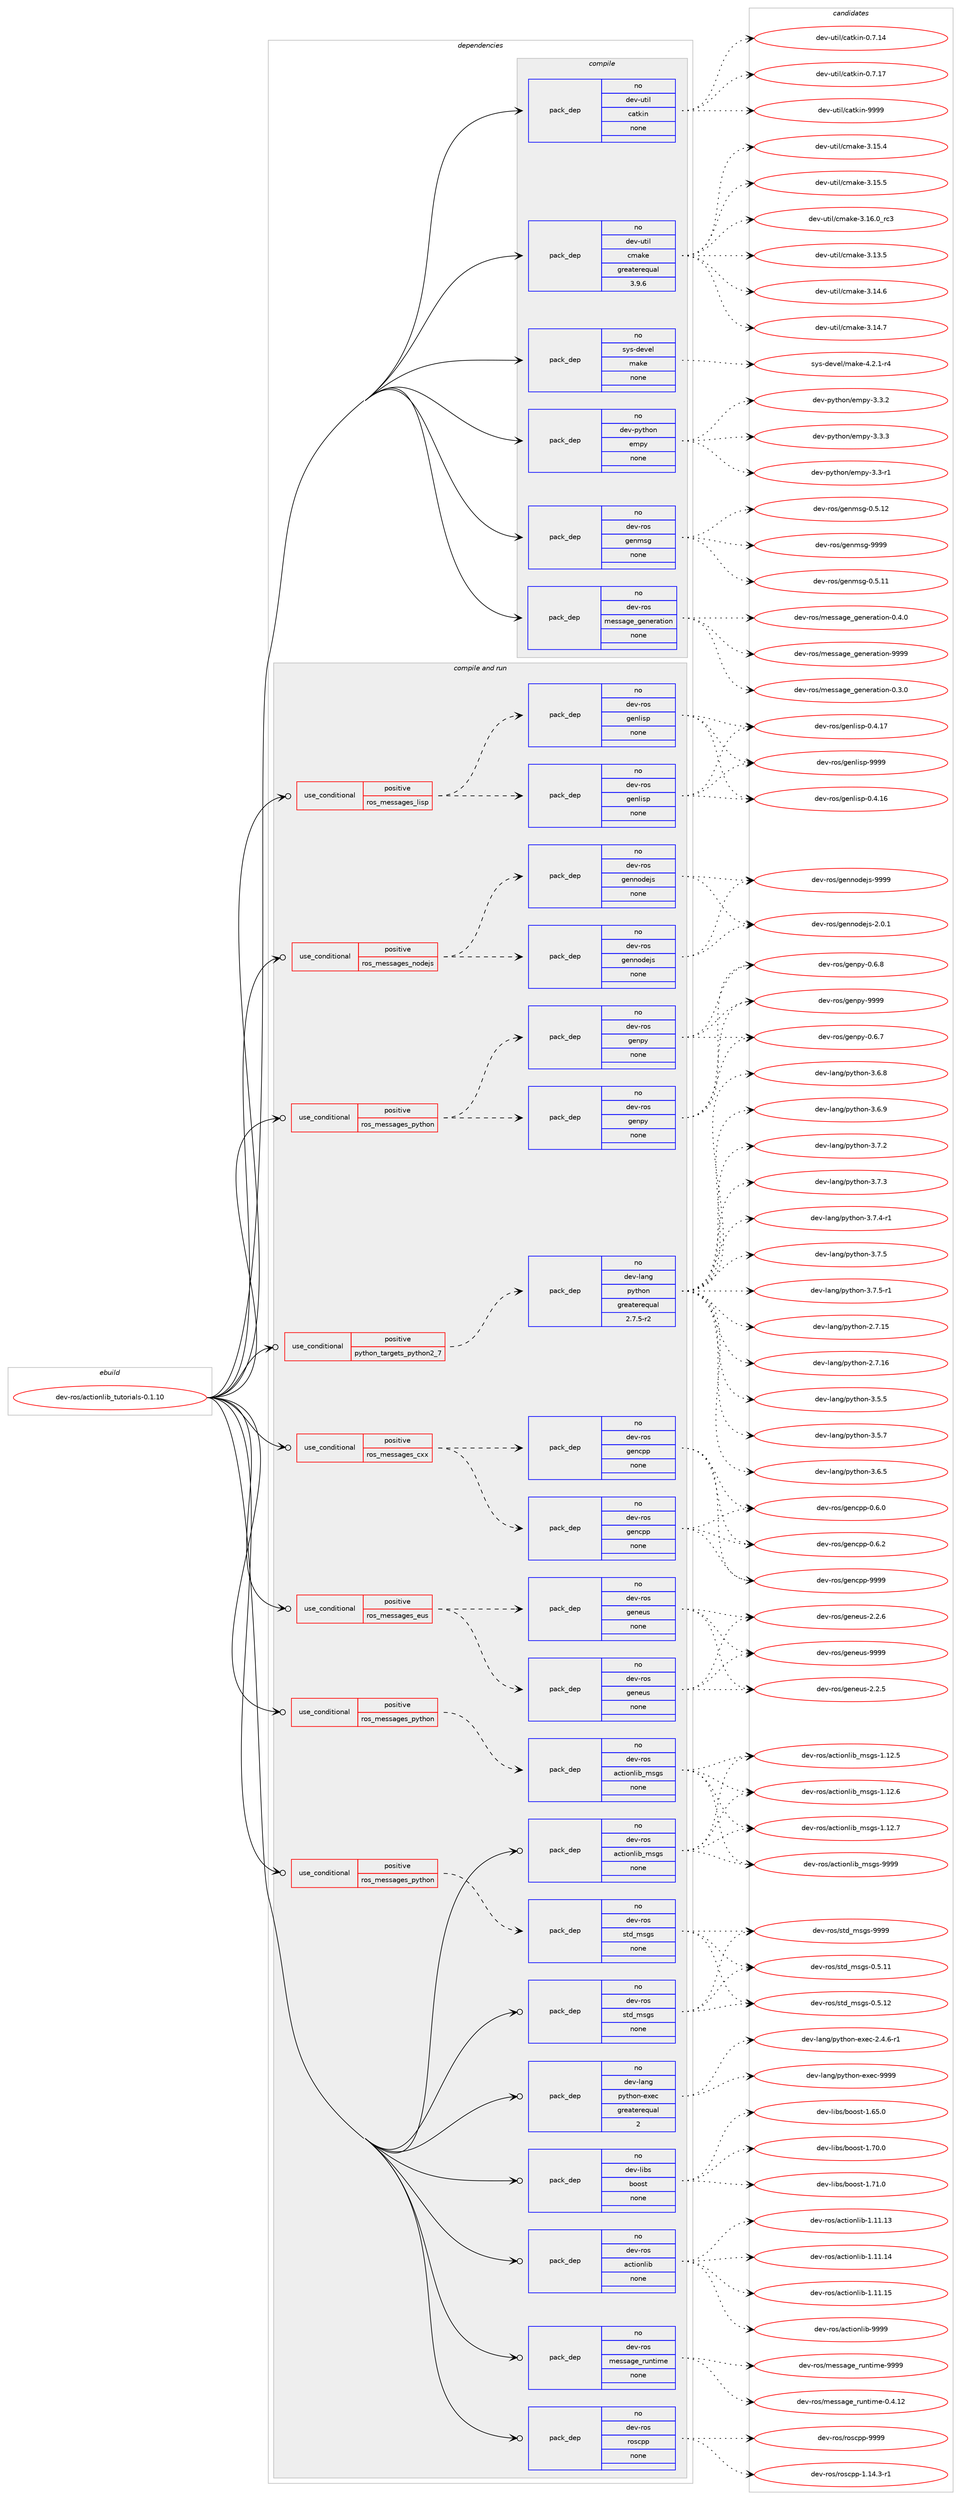 digraph prolog {

# *************
# Graph options
# *************

newrank=true;
concentrate=true;
compound=true;
graph [rankdir=LR,fontname=Helvetica,fontsize=10,ranksep=1.5];#, ranksep=2.5, nodesep=0.2];
edge  [arrowhead=vee];
node  [fontname=Helvetica,fontsize=10];

# **********
# The ebuild
# **********

subgraph cluster_leftcol {
color=gray;
rank=same;
label=<<i>ebuild</i>>;
id [label="dev-ros/actionlib_tutorials-0.1.10", color=red, width=4, href="../dev-ros/actionlib_tutorials-0.1.10.svg"];
}

# ****************
# The dependencies
# ****************

subgraph cluster_midcol {
color=gray;
label=<<i>dependencies</i>>;
subgraph cluster_compile {
fillcolor="#eeeeee";
style=filled;
label=<<i>compile</i>>;
subgraph pack483466 {
dependency647988 [label=<<TABLE BORDER="0" CELLBORDER="1" CELLSPACING="0" CELLPADDING="4" WIDTH="220"><TR><TD ROWSPAN="6" CELLPADDING="30">pack_dep</TD></TR><TR><TD WIDTH="110">no</TD></TR><TR><TD>dev-python</TD></TR><TR><TD>empy</TD></TR><TR><TD>none</TD></TR><TR><TD></TD></TR></TABLE>>, shape=none, color=blue];
}
id:e -> dependency647988:w [weight=20,style="solid",arrowhead="vee"];
subgraph pack483467 {
dependency647989 [label=<<TABLE BORDER="0" CELLBORDER="1" CELLSPACING="0" CELLPADDING="4" WIDTH="220"><TR><TD ROWSPAN="6" CELLPADDING="30">pack_dep</TD></TR><TR><TD WIDTH="110">no</TD></TR><TR><TD>dev-ros</TD></TR><TR><TD>genmsg</TD></TR><TR><TD>none</TD></TR><TR><TD></TD></TR></TABLE>>, shape=none, color=blue];
}
id:e -> dependency647989:w [weight=20,style="solid",arrowhead="vee"];
subgraph pack483468 {
dependency647990 [label=<<TABLE BORDER="0" CELLBORDER="1" CELLSPACING="0" CELLPADDING="4" WIDTH="220"><TR><TD ROWSPAN="6" CELLPADDING="30">pack_dep</TD></TR><TR><TD WIDTH="110">no</TD></TR><TR><TD>dev-ros</TD></TR><TR><TD>message_generation</TD></TR><TR><TD>none</TD></TR><TR><TD></TD></TR></TABLE>>, shape=none, color=blue];
}
id:e -> dependency647990:w [weight=20,style="solid",arrowhead="vee"];
subgraph pack483469 {
dependency647991 [label=<<TABLE BORDER="0" CELLBORDER="1" CELLSPACING="0" CELLPADDING="4" WIDTH="220"><TR><TD ROWSPAN="6" CELLPADDING="30">pack_dep</TD></TR><TR><TD WIDTH="110">no</TD></TR><TR><TD>dev-util</TD></TR><TR><TD>catkin</TD></TR><TR><TD>none</TD></TR><TR><TD></TD></TR></TABLE>>, shape=none, color=blue];
}
id:e -> dependency647991:w [weight=20,style="solid",arrowhead="vee"];
subgraph pack483470 {
dependency647992 [label=<<TABLE BORDER="0" CELLBORDER="1" CELLSPACING="0" CELLPADDING="4" WIDTH="220"><TR><TD ROWSPAN="6" CELLPADDING="30">pack_dep</TD></TR><TR><TD WIDTH="110">no</TD></TR><TR><TD>dev-util</TD></TR><TR><TD>cmake</TD></TR><TR><TD>greaterequal</TD></TR><TR><TD>3.9.6</TD></TR></TABLE>>, shape=none, color=blue];
}
id:e -> dependency647992:w [weight=20,style="solid",arrowhead="vee"];
subgraph pack483471 {
dependency647993 [label=<<TABLE BORDER="0" CELLBORDER="1" CELLSPACING="0" CELLPADDING="4" WIDTH="220"><TR><TD ROWSPAN="6" CELLPADDING="30">pack_dep</TD></TR><TR><TD WIDTH="110">no</TD></TR><TR><TD>sys-devel</TD></TR><TR><TD>make</TD></TR><TR><TD>none</TD></TR><TR><TD></TD></TR></TABLE>>, shape=none, color=blue];
}
id:e -> dependency647993:w [weight=20,style="solid",arrowhead="vee"];
}
subgraph cluster_compileandrun {
fillcolor="#eeeeee";
style=filled;
label=<<i>compile and run</i>>;
subgraph cond152626 {
dependency647994 [label=<<TABLE BORDER="0" CELLBORDER="1" CELLSPACING="0" CELLPADDING="4"><TR><TD ROWSPAN="3" CELLPADDING="10">use_conditional</TD></TR><TR><TD>positive</TD></TR><TR><TD>python_targets_python2_7</TD></TR></TABLE>>, shape=none, color=red];
subgraph pack483472 {
dependency647995 [label=<<TABLE BORDER="0" CELLBORDER="1" CELLSPACING="0" CELLPADDING="4" WIDTH="220"><TR><TD ROWSPAN="6" CELLPADDING="30">pack_dep</TD></TR><TR><TD WIDTH="110">no</TD></TR><TR><TD>dev-lang</TD></TR><TR><TD>python</TD></TR><TR><TD>greaterequal</TD></TR><TR><TD>2.7.5-r2</TD></TR></TABLE>>, shape=none, color=blue];
}
dependency647994:e -> dependency647995:w [weight=20,style="dashed",arrowhead="vee"];
}
id:e -> dependency647994:w [weight=20,style="solid",arrowhead="odotvee"];
subgraph cond152627 {
dependency647996 [label=<<TABLE BORDER="0" CELLBORDER="1" CELLSPACING="0" CELLPADDING="4"><TR><TD ROWSPAN="3" CELLPADDING="10">use_conditional</TD></TR><TR><TD>positive</TD></TR><TR><TD>ros_messages_cxx</TD></TR></TABLE>>, shape=none, color=red];
subgraph pack483473 {
dependency647997 [label=<<TABLE BORDER="0" CELLBORDER="1" CELLSPACING="0" CELLPADDING="4" WIDTH="220"><TR><TD ROWSPAN="6" CELLPADDING="30">pack_dep</TD></TR><TR><TD WIDTH="110">no</TD></TR><TR><TD>dev-ros</TD></TR><TR><TD>gencpp</TD></TR><TR><TD>none</TD></TR><TR><TD></TD></TR></TABLE>>, shape=none, color=blue];
}
dependency647996:e -> dependency647997:w [weight=20,style="dashed",arrowhead="vee"];
subgraph pack483474 {
dependency647998 [label=<<TABLE BORDER="0" CELLBORDER="1" CELLSPACING="0" CELLPADDING="4" WIDTH="220"><TR><TD ROWSPAN="6" CELLPADDING="30">pack_dep</TD></TR><TR><TD WIDTH="110">no</TD></TR><TR><TD>dev-ros</TD></TR><TR><TD>gencpp</TD></TR><TR><TD>none</TD></TR><TR><TD></TD></TR></TABLE>>, shape=none, color=blue];
}
dependency647996:e -> dependency647998:w [weight=20,style="dashed",arrowhead="vee"];
}
id:e -> dependency647996:w [weight=20,style="solid",arrowhead="odotvee"];
subgraph cond152628 {
dependency647999 [label=<<TABLE BORDER="0" CELLBORDER="1" CELLSPACING="0" CELLPADDING="4"><TR><TD ROWSPAN="3" CELLPADDING="10">use_conditional</TD></TR><TR><TD>positive</TD></TR><TR><TD>ros_messages_eus</TD></TR></TABLE>>, shape=none, color=red];
subgraph pack483475 {
dependency648000 [label=<<TABLE BORDER="0" CELLBORDER="1" CELLSPACING="0" CELLPADDING="4" WIDTH="220"><TR><TD ROWSPAN="6" CELLPADDING="30">pack_dep</TD></TR><TR><TD WIDTH="110">no</TD></TR><TR><TD>dev-ros</TD></TR><TR><TD>geneus</TD></TR><TR><TD>none</TD></TR><TR><TD></TD></TR></TABLE>>, shape=none, color=blue];
}
dependency647999:e -> dependency648000:w [weight=20,style="dashed",arrowhead="vee"];
subgraph pack483476 {
dependency648001 [label=<<TABLE BORDER="0" CELLBORDER="1" CELLSPACING="0" CELLPADDING="4" WIDTH="220"><TR><TD ROWSPAN="6" CELLPADDING="30">pack_dep</TD></TR><TR><TD WIDTH="110">no</TD></TR><TR><TD>dev-ros</TD></TR><TR><TD>geneus</TD></TR><TR><TD>none</TD></TR><TR><TD></TD></TR></TABLE>>, shape=none, color=blue];
}
dependency647999:e -> dependency648001:w [weight=20,style="dashed",arrowhead="vee"];
}
id:e -> dependency647999:w [weight=20,style="solid",arrowhead="odotvee"];
subgraph cond152629 {
dependency648002 [label=<<TABLE BORDER="0" CELLBORDER="1" CELLSPACING="0" CELLPADDING="4"><TR><TD ROWSPAN="3" CELLPADDING="10">use_conditional</TD></TR><TR><TD>positive</TD></TR><TR><TD>ros_messages_lisp</TD></TR></TABLE>>, shape=none, color=red];
subgraph pack483477 {
dependency648003 [label=<<TABLE BORDER="0" CELLBORDER="1" CELLSPACING="0" CELLPADDING="4" WIDTH="220"><TR><TD ROWSPAN="6" CELLPADDING="30">pack_dep</TD></TR><TR><TD WIDTH="110">no</TD></TR><TR><TD>dev-ros</TD></TR><TR><TD>genlisp</TD></TR><TR><TD>none</TD></TR><TR><TD></TD></TR></TABLE>>, shape=none, color=blue];
}
dependency648002:e -> dependency648003:w [weight=20,style="dashed",arrowhead="vee"];
subgraph pack483478 {
dependency648004 [label=<<TABLE BORDER="0" CELLBORDER="1" CELLSPACING="0" CELLPADDING="4" WIDTH="220"><TR><TD ROWSPAN="6" CELLPADDING="30">pack_dep</TD></TR><TR><TD WIDTH="110">no</TD></TR><TR><TD>dev-ros</TD></TR><TR><TD>genlisp</TD></TR><TR><TD>none</TD></TR><TR><TD></TD></TR></TABLE>>, shape=none, color=blue];
}
dependency648002:e -> dependency648004:w [weight=20,style="dashed",arrowhead="vee"];
}
id:e -> dependency648002:w [weight=20,style="solid",arrowhead="odotvee"];
subgraph cond152630 {
dependency648005 [label=<<TABLE BORDER="0" CELLBORDER="1" CELLSPACING="0" CELLPADDING="4"><TR><TD ROWSPAN="3" CELLPADDING="10">use_conditional</TD></TR><TR><TD>positive</TD></TR><TR><TD>ros_messages_nodejs</TD></TR></TABLE>>, shape=none, color=red];
subgraph pack483479 {
dependency648006 [label=<<TABLE BORDER="0" CELLBORDER="1" CELLSPACING="0" CELLPADDING="4" WIDTH="220"><TR><TD ROWSPAN="6" CELLPADDING="30">pack_dep</TD></TR><TR><TD WIDTH="110">no</TD></TR><TR><TD>dev-ros</TD></TR><TR><TD>gennodejs</TD></TR><TR><TD>none</TD></TR><TR><TD></TD></TR></TABLE>>, shape=none, color=blue];
}
dependency648005:e -> dependency648006:w [weight=20,style="dashed",arrowhead="vee"];
subgraph pack483480 {
dependency648007 [label=<<TABLE BORDER="0" CELLBORDER="1" CELLSPACING="0" CELLPADDING="4" WIDTH="220"><TR><TD ROWSPAN="6" CELLPADDING="30">pack_dep</TD></TR><TR><TD WIDTH="110">no</TD></TR><TR><TD>dev-ros</TD></TR><TR><TD>gennodejs</TD></TR><TR><TD>none</TD></TR><TR><TD></TD></TR></TABLE>>, shape=none, color=blue];
}
dependency648005:e -> dependency648007:w [weight=20,style="dashed",arrowhead="vee"];
}
id:e -> dependency648005:w [weight=20,style="solid",arrowhead="odotvee"];
subgraph cond152631 {
dependency648008 [label=<<TABLE BORDER="0" CELLBORDER="1" CELLSPACING="0" CELLPADDING="4"><TR><TD ROWSPAN="3" CELLPADDING="10">use_conditional</TD></TR><TR><TD>positive</TD></TR><TR><TD>ros_messages_python</TD></TR></TABLE>>, shape=none, color=red];
subgraph pack483481 {
dependency648009 [label=<<TABLE BORDER="0" CELLBORDER="1" CELLSPACING="0" CELLPADDING="4" WIDTH="220"><TR><TD ROWSPAN="6" CELLPADDING="30">pack_dep</TD></TR><TR><TD WIDTH="110">no</TD></TR><TR><TD>dev-ros</TD></TR><TR><TD>actionlib_msgs</TD></TR><TR><TD>none</TD></TR><TR><TD></TD></TR></TABLE>>, shape=none, color=blue];
}
dependency648008:e -> dependency648009:w [weight=20,style="dashed",arrowhead="vee"];
}
id:e -> dependency648008:w [weight=20,style="solid",arrowhead="odotvee"];
subgraph cond152632 {
dependency648010 [label=<<TABLE BORDER="0" CELLBORDER="1" CELLSPACING="0" CELLPADDING="4"><TR><TD ROWSPAN="3" CELLPADDING="10">use_conditional</TD></TR><TR><TD>positive</TD></TR><TR><TD>ros_messages_python</TD></TR></TABLE>>, shape=none, color=red];
subgraph pack483482 {
dependency648011 [label=<<TABLE BORDER="0" CELLBORDER="1" CELLSPACING="0" CELLPADDING="4" WIDTH="220"><TR><TD ROWSPAN="6" CELLPADDING="30">pack_dep</TD></TR><TR><TD WIDTH="110">no</TD></TR><TR><TD>dev-ros</TD></TR><TR><TD>genpy</TD></TR><TR><TD>none</TD></TR><TR><TD></TD></TR></TABLE>>, shape=none, color=blue];
}
dependency648010:e -> dependency648011:w [weight=20,style="dashed",arrowhead="vee"];
subgraph pack483483 {
dependency648012 [label=<<TABLE BORDER="0" CELLBORDER="1" CELLSPACING="0" CELLPADDING="4" WIDTH="220"><TR><TD ROWSPAN="6" CELLPADDING="30">pack_dep</TD></TR><TR><TD WIDTH="110">no</TD></TR><TR><TD>dev-ros</TD></TR><TR><TD>genpy</TD></TR><TR><TD>none</TD></TR><TR><TD></TD></TR></TABLE>>, shape=none, color=blue];
}
dependency648010:e -> dependency648012:w [weight=20,style="dashed",arrowhead="vee"];
}
id:e -> dependency648010:w [weight=20,style="solid",arrowhead="odotvee"];
subgraph cond152633 {
dependency648013 [label=<<TABLE BORDER="0" CELLBORDER="1" CELLSPACING="0" CELLPADDING="4"><TR><TD ROWSPAN="3" CELLPADDING="10">use_conditional</TD></TR><TR><TD>positive</TD></TR><TR><TD>ros_messages_python</TD></TR></TABLE>>, shape=none, color=red];
subgraph pack483484 {
dependency648014 [label=<<TABLE BORDER="0" CELLBORDER="1" CELLSPACING="0" CELLPADDING="4" WIDTH="220"><TR><TD ROWSPAN="6" CELLPADDING="30">pack_dep</TD></TR><TR><TD WIDTH="110">no</TD></TR><TR><TD>dev-ros</TD></TR><TR><TD>std_msgs</TD></TR><TR><TD>none</TD></TR><TR><TD></TD></TR></TABLE>>, shape=none, color=blue];
}
dependency648013:e -> dependency648014:w [weight=20,style="dashed",arrowhead="vee"];
}
id:e -> dependency648013:w [weight=20,style="solid",arrowhead="odotvee"];
subgraph pack483485 {
dependency648015 [label=<<TABLE BORDER="0" CELLBORDER="1" CELLSPACING="0" CELLPADDING="4" WIDTH="220"><TR><TD ROWSPAN="6" CELLPADDING="30">pack_dep</TD></TR><TR><TD WIDTH="110">no</TD></TR><TR><TD>dev-lang</TD></TR><TR><TD>python-exec</TD></TR><TR><TD>greaterequal</TD></TR><TR><TD>2</TD></TR></TABLE>>, shape=none, color=blue];
}
id:e -> dependency648015:w [weight=20,style="solid",arrowhead="odotvee"];
subgraph pack483486 {
dependency648016 [label=<<TABLE BORDER="0" CELLBORDER="1" CELLSPACING="0" CELLPADDING="4" WIDTH="220"><TR><TD ROWSPAN="6" CELLPADDING="30">pack_dep</TD></TR><TR><TD WIDTH="110">no</TD></TR><TR><TD>dev-libs</TD></TR><TR><TD>boost</TD></TR><TR><TD>none</TD></TR><TR><TD></TD></TR></TABLE>>, shape=none, color=blue];
}
id:e -> dependency648016:w [weight=20,style="solid",arrowhead="odotvee"];
subgraph pack483487 {
dependency648017 [label=<<TABLE BORDER="0" CELLBORDER="1" CELLSPACING="0" CELLPADDING="4" WIDTH="220"><TR><TD ROWSPAN="6" CELLPADDING="30">pack_dep</TD></TR><TR><TD WIDTH="110">no</TD></TR><TR><TD>dev-ros</TD></TR><TR><TD>actionlib</TD></TR><TR><TD>none</TD></TR><TR><TD></TD></TR></TABLE>>, shape=none, color=blue];
}
id:e -> dependency648017:w [weight=20,style="solid",arrowhead="odotvee"];
subgraph pack483488 {
dependency648018 [label=<<TABLE BORDER="0" CELLBORDER="1" CELLSPACING="0" CELLPADDING="4" WIDTH="220"><TR><TD ROWSPAN="6" CELLPADDING="30">pack_dep</TD></TR><TR><TD WIDTH="110">no</TD></TR><TR><TD>dev-ros</TD></TR><TR><TD>actionlib_msgs</TD></TR><TR><TD>none</TD></TR><TR><TD></TD></TR></TABLE>>, shape=none, color=blue];
}
id:e -> dependency648018:w [weight=20,style="solid",arrowhead="odotvee"];
subgraph pack483489 {
dependency648019 [label=<<TABLE BORDER="0" CELLBORDER="1" CELLSPACING="0" CELLPADDING="4" WIDTH="220"><TR><TD ROWSPAN="6" CELLPADDING="30">pack_dep</TD></TR><TR><TD WIDTH="110">no</TD></TR><TR><TD>dev-ros</TD></TR><TR><TD>message_runtime</TD></TR><TR><TD>none</TD></TR><TR><TD></TD></TR></TABLE>>, shape=none, color=blue];
}
id:e -> dependency648019:w [weight=20,style="solid",arrowhead="odotvee"];
subgraph pack483490 {
dependency648020 [label=<<TABLE BORDER="0" CELLBORDER="1" CELLSPACING="0" CELLPADDING="4" WIDTH="220"><TR><TD ROWSPAN="6" CELLPADDING="30">pack_dep</TD></TR><TR><TD WIDTH="110">no</TD></TR><TR><TD>dev-ros</TD></TR><TR><TD>roscpp</TD></TR><TR><TD>none</TD></TR><TR><TD></TD></TR></TABLE>>, shape=none, color=blue];
}
id:e -> dependency648020:w [weight=20,style="solid",arrowhead="odotvee"];
subgraph pack483491 {
dependency648021 [label=<<TABLE BORDER="0" CELLBORDER="1" CELLSPACING="0" CELLPADDING="4" WIDTH="220"><TR><TD ROWSPAN="6" CELLPADDING="30">pack_dep</TD></TR><TR><TD WIDTH="110">no</TD></TR><TR><TD>dev-ros</TD></TR><TR><TD>std_msgs</TD></TR><TR><TD>none</TD></TR><TR><TD></TD></TR></TABLE>>, shape=none, color=blue];
}
id:e -> dependency648021:w [weight=20,style="solid",arrowhead="odotvee"];
}
subgraph cluster_run {
fillcolor="#eeeeee";
style=filled;
label=<<i>run</i>>;
}
}

# **************
# The candidates
# **************

subgraph cluster_choices {
rank=same;
color=gray;
label=<<i>candidates</i>>;

subgraph choice483466 {
color=black;
nodesep=1;
choice1001011184511212111610411111047101109112121455146514511449 [label="dev-python/empy-3.3-r1", color=red, width=4,href="../dev-python/empy-3.3-r1.svg"];
choice1001011184511212111610411111047101109112121455146514650 [label="dev-python/empy-3.3.2", color=red, width=4,href="../dev-python/empy-3.3.2.svg"];
choice1001011184511212111610411111047101109112121455146514651 [label="dev-python/empy-3.3.3", color=red, width=4,href="../dev-python/empy-3.3.3.svg"];
dependency647988:e -> choice1001011184511212111610411111047101109112121455146514511449:w [style=dotted,weight="100"];
dependency647988:e -> choice1001011184511212111610411111047101109112121455146514650:w [style=dotted,weight="100"];
dependency647988:e -> choice1001011184511212111610411111047101109112121455146514651:w [style=dotted,weight="100"];
}
subgraph choice483467 {
color=black;
nodesep=1;
choice100101118451141111154710310111010911510345484653464949 [label="dev-ros/genmsg-0.5.11", color=red, width=4,href="../dev-ros/genmsg-0.5.11.svg"];
choice100101118451141111154710310111010911510345484653464950 [label="dev-ros/genmsg-0.5.12", color=red, width=4,href="../dev-ros/genmsg-0.5.12.svg"];
choice10010111845114111115471031011101091151034557575757 [label="dev-ros/genmsg-9999", color=red, width=4,href="../dev-ros/genmsg-9999.svg"];
dependency647989:e -> choice100101118451141111154710310111010911510345484653464949:w [style=dotted,weight="100"];
dependency647989:e -> choice100101118451141111154710310111010911510345484653464950:w [style=dotted,weight="100"];
dependency647989:e -> choice10010111845114111115471031011101091151034557575757:w [style=dotted,weight="100"];
}
subgraph choice483468 {
color=black;
nodesep=1;
choice1001011184511411111547109101115115971031019510310111010111497116105111110454846514648 [label="dev-ros/message_generation-0.3.0", color=red, width=4,href="../dev-ros/message_generation-0.3.0.svg"];
choice1001011184511411111547109101115115971031019510310111010111497116105111110454846524648 [label="dev-ros/message_generation-0.4.0", color=red, width=4,href="../dev-ros/message_generation-0.4.0.svg"];
choice10010111845114111115471091011151159710310195103101110101114971161051111104557575757 [label="dev-ros/message_generation-9999", color=red, width=4,href="../dev-ros/message_generation-9999.svg"];
dependency647990:e -> choice1001011184511411111547109101115115971031019510310111010111497116105111110454846514648:w [style=dotted,weight="100"];
dependency647990:e -> choice1001011184511411111547109101115115971031019510310111010111497116105111110454846524648:w [style=dotted,weight="100"];
dependency647990:e -> choice10010111845114111115471091011151159710310195103101110101114971161051111104557575757:w [style=dotted,weight="100"];
}
subgraph choice483469 {
color=black;
nodesep=1;
choice1001011184511711610510847999711610710511045484655464952 [label="dev-util/catkin-0.7.14", color=red, width=4,href="../dev-util/catkin-0.7.14.svg"];
choice1001011184511711610510847999711610710511045484655464955 [label="dev-util/catkin-0.7.17", color=red, width=4,href="../dev-util/catkin-0.7.17.svg"];
choice100101118451171161051084799971161071051104557575757 [label="dev-util/catkin-9999", color=red, width=4,href="../dev-util/catkin-9999.svg"];
dependency647991:e -> choice1001011184511711610510847999711610710511045484655464952:w [style=dotted,weight="100"];
dependency647991:e -> choice1001011184511711610510847999711610710511045484655464955:w [style=dotted,weight="100"];
dependency647991:e -> choice100101118451171161051084799971161071051104557575757:w [style=dotted,weight="100"];
}
subgraph choice483470 {
color=black;
nodesep=1;
choice1001011184511711610510847991099710710145514649514653 [label="dev-util/cmake-3.13.5", color=red, width=4,href="../dev-util/cmake-3.13.5.svg"];
choice1001011184511711610510847991099710710145514649524654 [label="dev-util/cmake-3.14.6", color=red, width=4,href="../dev-util/cmake-3.14.6.svg"];
choice1001011184511711610510847991099710710145514649524655 [label="dev-util/cmake-3.14.7", color=red, width=4,href="../dev-util/cmake-3.14.7.svg"];
choice1001011184511711610510847991099710710145514649534652 [label="dev-util/cmake-3.15.4", color=red, width=4,href="../dev-util/cmake-3.15.4.svg"];
choice1001011184511711610510847991099710710145514649534653 [label="dev-util/cmake-3.15.5", color=red, width=4,href="../dev-util/cmake-3.15.5.svg"];
choice1001011184511711610510847991099710710145514649544648951149951 [label="dev-util/cmake-3.16.0_rc3", color=red, width=4,href="../dev-util/cmake-3.16.0_rc3.svg"];
dependency647992:e -> choice1001011184511711610510847991099710710145514649514653:w [style=dotted,weight="100"];
dependency647992:e -> choice1001011184511711610510847991099710710145514649524654:w [style=dotted,weight="100"];
dependency647992:e -> choice1001011184511711610510847991099710710145514649524655:w [style=dotted,weight="100"];
dependency647992:e -> choice1001011184511711610510847991099710710145514649534652:w [style=dotted,weight="100"];
dependency647992:e -> choice1001011184511711610510847991099710710145514649534653:w [style=dotted,weight="100"];
dependency647992:e -> choice1001011184511711610510847991099710710145514649544648951149951:w [style=dotted,weight="100"];
}
subgraph choice483471 {
color=black;
nodesep=1;
choice1151211154510010111810110847109971071014552465046494511452 [label="sys-devel/make-4.2.1-r4", color=red, width=4,href="../sys-devel/make-4.2.1-r4.svg"];
dependency647993:e -> choice1151211154510010111810110847109971071014552465046494511452:w [style=dotted,weight="100"];
}
subgraph choice483472 {
color=black;
nodesep=1;
choice10010111845108971101034711212111610411111045504655464953 [label="dev-lang/python-2.7.15", color=red, width=4,href="../dev-lang/python-2.7.15.svg"];
choice10010111845108971101034711212111610411111045504655464954 [label="dev-lang/python-2.7.16", color=red, width=4,href="../dev-lang/python-2.7.16.svg"];
choice100101118451089711010347112121116104111110455146534653 [label="dev-lang/python-3.5.5", color=red, width=4,href="../dev-lang/python-3.5.5.svg"];
choice100101118451089711010347112121116104111110455146534655 [label="dev-lang/python-3.5.7", color=red, width=4,href="../dev-lang/python-3.5.7.svg"];
choice100101118451089711010347112121116104111110455146544653 [label="dev-lang/python-3.6.5", color=red, width=4,href="../dev-lang/python-3.6.5.svg"];
choice100101118451089711010347112121116104111110455146544656 [label="dev-lang/python-3.6.8", color=red, width=4,href="../dev-lang/python-3.6.8.svg"];
choice100101118451089711010347112121116104111110455146544657 [label="dev-lang/python-3.6.9", color=red, width=4,href="../dev-lang/python-3.6.9.svg"];
choice100101118451089711010347112121116104111110455146554650 [label="dev-lang/python-3.7.2", color=red, width=4,href="../dev-lang/python-3.7.2.svg"];
choice100101118451089711010347112121116104111110455146554651 [label="dev-lang/python-3.7.3", color=red, width=4,href="../dev-lang/python-3.7.3.svg"];
choice1001011184510897110103471121211161041111104551465546524511449 [label="dev-lang/python-3.7.4-r1", color=red, width=4,href="../dev-lang/python-3.7.4-r1.svg"];
choice100101118451089711010347112121116104111110455146554653 [label="dev-lang/python-3.7.5", color=red, width=4,href="../dev-lang/python-3.7.5.svg"];
choice1001011184510897110103471121211161041111104551465546534511449 [label="dev-lang/python-3.7.5-r1", color=red, width=4,href="../dev-lang/python-3.7.5-r1.svg"];
dependency647995:e -> choice10010111845108971101034711212111610411111045504655464953:w [style=dotted,weight="100"];
dependency647995:e -> choice10010111845108971101034711212111610411111045504655464954:w [style=dotted,weight="100"];
dependency647995:e -> choice100101118451089711010347112121116104111110455146534653:w [style=dotted,weight="100"];
dependency647995:e -> choice100101118451089711010347112121116104111110455146534655:w [style=dotted,weight="100"];
dependency647995:e -> choice100101118451089711010347112121116104111110455146544653:w [style=dotted,weight="100"];
dependency647995:e -> choice100101118451089711010347112121116104111110455146544656:w [style=dotted,weight="100"];
dependency647995:e -> choice100101118451089711010347112121116104111110455146544657:w [style=dotted,weight="100"];
dependency647995:e -> choice100101118451089711010347112121116104111110455146554650:w [style=dotted,weight="100"];
dependency647995:e -> choice100101118451089711010347112121116104111110455146554651:w [style=dotted,weight="100"];
dependency647995:e -> choice1001011184510897110103471121211161041111104551465546524511449:w [style=dotted,weight="100"];
dependency647995:e -> choice100101118451089711010347112121116104111110455146554653:w [style=dotted,weight="100"];
dependency647995:e -> choice1001011184510897110103471121211161041111104551465546534511449:w [style=dotted,weight="100"];
}
subgraph choice483473 {
color=black;
nodesep=1;
choice100101118451141111154710310111099112112454846544648 [label="dev-ros/gencpp-0.6.0", color=red, width=4,href="../dev-ros/gencpp-0.6.0.svg"];
choice100101118451141111154710310111099112112454846544650 [label="dev-ros/gencpp-0.6.2", color=red, width=4,href="../dev-ros/gencpp-0.6.2.svg"];
choice1001011184511411111547103101110991121124557575757 [label="dev-ros/gencpp-9999", color=red, width=4,href="../dev-ros/gencpp-9999.svg"];
dependency647997:e -> choice100101118451141111154710310111099112112454846544648:w [style=dotted,weight="100"];
dependency647997:e -> choice100101118451141111154710310111099112112454846544650:w [style=dotted,weight="100"];
dependency647997:e -> choice1001011184511411111547103101110991121124557575757:w [style=dotted,weight="100"];
}
subgraph choice483474 {
color=black;
nodesep=1;
choice100101118451141111154710310111099112112454846544648 [label="dev-ros/gencpp-0.6.0", color=red, width=4,href="../dev-ros/gencpp-0.6.0.svg"];
choice100101118451141111154710310111099112112454846544650 [label="dev-ros/gencpp-0.6.2", color=red, width=4,href="../dev-ros/gencpp-0.6.2.svg"];
choice1001011184511411111547103101110991121124557575757 [label="dev-ros/gencpp-9999", color=red, width=4,href="../dev-ros/gencpp-9999.svg"];
dependency647998:e -> choice100101118451141111154710310111099112112454846544648:w [style=dotted,weight="100"];
dependency647998:e -> choice100101118451141111154710310111099112112454846544650:w [style=dotted,weight="100"];
dependency647998:e -> choice1001011184511411111547103101110991121124557575757:w [style=dotted,weight="100"];
}
subgraph choice483475 {
color=black;
nodesep=1;
choice1001011184511411111547103101110101117115455046504653 [label="dev-ros/geneus-2.2.5", color=red, width=4,href="../dev-ros/geneus-2.2.5.svg"];
choice1001011184511411111547103101110101117115455046504654 [label="dev-ros/geneus-2.2.6", color=red, width=4,href="../dev-ros/geneus-2.2.6.svg"];
choice10010111845114111115471031011101011171154557575757 [label="dev-ros/geneus-9999", color=red, width=4,href="../dev-ros/geneus-9999.svg"];
dependency648000:e -> choice1001011184511411111547103101110101117115455046504653:w [style=dotted,weight="100"];
dependency648000:e -> choice1001011184511411111547103101110101117115455046504654:w [style=dotted,weight="100"];
dependency648000:e -> choice10010111845114111115471031011101011171154557575757:w [style=dotted,weight="100"];
}
subgraph choice483476 {
color=black;
nodesep=1;
choice1001011184511411111547103101110101117115455046504653 [label="dev-ros/geneus-2.2.5", color=red, width=4,href="../dev-ros/geneus-2.2.5.svg"];
choice1001011184511411111547103101110101117115455046504654 [label="dev-ros/geneus-2.2.6", color=red, width=4,href="../dev-ros/geneus-2.2.6.svg"];
choice10010111845114111115471031011101011171154557575757 [label="dev-ros/geneus-9999", color=red, width=4,href="../dev-ros/geneus-9999.svg"];
dependency648001:e -> choice1001011184511411111547103101110101117115455046504653:w [style=dotted,weight="100"];
dependency648001:e -> choice1001011184511411111547103101110101117115455046504654:w [style=dotted,weight="100"];
dependency648001:e -> choice10010111845114111115471031011101011171154557575757:w [style=dotted,weight="100"];
}
subgraph choice483477 {
color=black;
nodesep=1;
choice100101118451141111154710310111010810511511245484652464954 [label="dev-ros/genlisp-0.4.16", color=red, width=4,href="../dev-ros/genlisp-0.4.16.svg"];
choice100101118451141111154710310111010810511511245484652464955 [label="dev-ros/genlisp-0.4.17", color=red, width=4,href="../dev-ros/genlisp-0.4.17.svg"];
choice10010111845114111115471031011101081051151124557575757 [label="dev-ros/genlisp-9999", color=red, width=4,href="../dev-ros/genlisp-9999.svg"];
dependency648003:e -> choice100101118451141111154710310111010810511511245484652464954:w [style=dotted,weight="100"];
dependency648003:e -> choice100101118451141111154710310111010810511511245484652464955:w [style=dotted,weight="100"];
dependency648003:e -> choice10010111845114111115471031011101081051151124557575757:w [style=dotted,weight="100"];
}
subgraph choice483478 {
color=black;
nodesep=1;
choice100101118451141111154710310111010810511511245484652464954 [label="dev-ros/genlisp-0.4.16", color=red, width=4,href="../dev-ros/genlisp-0.4.16.svg"];
choice100101118451141111154710310111010810511511245484652464955 [label="dev-ros/genlisp-0.4.17", color=red, width=4,href="../dev-ros/genlisp-0.4.17.svg"];
choice10010111845114111115471031011101081051151124557575757 [label="dev-ros/genlisp-9999", color=red, width=4,href="../dev-ros/genlisp-9999.svg"];
dependency648004:e -> choice100101118451141111154710310111010810511511245484652464954:w [style=dotted,weight="100"];
dependency648004:e -> choice100101118451141111154710310111010810511511245484652464955:w [style=dotted,weight="100"];
dependency648004:e -> choice10010111845114111115471031011101081051151124557575757:w [style=dotted,weight="100"];
}
subgraph choice483479 {
color=black;
nodesep=1;
choice1001011184511411111547103101110110111100101106115455046484649 [label="dev-ros/gennodejs-2.0.1", color=red, width=4,href="../dev-ros/gennodejs-2.0.1.svg"];
choice10010111845114111115471031011101101111001011061154557575757 [label="dev-ros/gennodejs-9999", color=red, width=4,href="../dev-ros/gennodejs-9999.svg"];
dependency648006:e -> choice1001011184511411111547103101110110111100101106115455046484649:w [style=dotted,weight="100"];
dependency648006:e -> choice10010111845114111115471031011101101111001011061154557575757:w [style=dotted,weight="100"];
}
subgraph choice483480 {
color=black;
nodesep=1;
choice1001011184511411111547103101110110111100101106115455046484649 [label="dev-ros/gennodejs-2.0.1", color=red, width=4,href="../dev-ros/gennodejs-2.0.1.svg"];
choice10010111845114111115471031011101101111001011061154557575757 [label="dev-ros/gennodejs-9999", color=red, width=4,href="../dev-ros/gennodejs-9999.svg"];
dependency648007:e -> choice1001011184511411111547103101110110111100101106115455046484649:w [style=dotted,weight="100"];
dependency648007:e -> choice10010111845114111115471031011101101111001011061154557575757:w [style=dotted,weight="100"];
}
subgraph choice483481 {
color=black;
nodesep=1;
choice10010111845114111115479799116105111110108105989510911510311545494649504653 [label="dev-ros/actionlib_msgs-1.12.5", color=red, width=4,href="../dev-ros/actionlib_msgs-1.12.5.svg"];
choice10010111845114111115479799116105111110108105989510911510311545494649504654 [label="dev-ros/actionlib_msgs-1.12.6", color=red, width=4,href="../dev-ros/actionlib_msgs-1.12.6.svg"];
choice10010111845114111115479799116105111110108105989510911510311545494649504655 [label="dev-ros/actionlib_msgs-1.12.7", color=red, width=4,href="../dev-ros/actionlib_msgs-1.12.7.svg"];
choice1001011184511411111547979911610511111010810598951091151031154557575757 [label="dev-ros/actionlib_msgs-9999", color=red, width=4,href="../dev-ros/actionlib_msgs-9999.svg"];
dependency648009:e -> choice10010111845114111115479799116105111110108105989510911510311545494649504653:w [style=dotted,weight="100"];
dependency648009:e -> choice10010111845114111115479799116105111110108105989510911510311545494649504654:w [style=dotted,weight="100"];
dependency648009:e -> choice10010111845114111115479799116105111110108105989510911510311545494649504655:w [style=dotted,weight="100"];
dependency648009:e -> choice1001011184511411111547979911610511111010810598951091151031154557575757:w [style=dotted,weight="100"];
}
subgraph choice483482 {
color=black;
nodesep=1;
choice1001011184511411111547103101110112121454846544655 [label="dev-ros/genpy-0.6.7", color=red, width=4,href="../dev-ros/genpy-0.6.7.svg"];
choice1001011184511411111547103101110112121454846544656 [label="dev-ros/genpy-0.6.8", color=red, width=4,href="../dev-ros/genpy-0.6.8.svg"];
choice10010111845114111115471031011101121214557575757 [label="dev-ros/genpy-9999", color=red, width=4,href="../dev-ros/genpy-9999.svg"];
dependency648011:e -> choice1001011184511411111547103101110112121454846544655:w [style=dotted,weight="100"];
dependency648011:e -> choice1001011184511411111547103101110112121454846544656:w [style=dotted,weight="100"];
dependency648011:e -> choice10010111845114111115471031011101121214557575757:w [style=dotted,weight="100"];
}
subgraph choice483483 {
color=black;
nodesep=1;
choice1001011184511411111547103101110112121454846544655 [label="dev-ros/genpy-0.6.7", color=red, width=4,href="../dev-ros/genpy-0.6.7.svg"];
choice1001011184511411111547103101110112121454846544656 [label="dev-ros/genpy-0.6.8", color=red, width=4,href="../dev-ros/genpy-0.6.8.svg"];
choice10010111845114111115471031011101121214557575757 [label="dev-ros/genpy-9999", color=red, width=4,href="../dev-ros/genpy-9999.svg"];
dependency648012:e -> choice1001011184511411111547103101110112121454846544655:w [style=dotted,weight="100"];
dependency648012:e -> choice1001011184511411111547103101110112121454846544656:w [style=dotted,weight="100"];
dependency648012:e -> choice10010111845114111115471031011101121214557575757:w [style=dotted,weight="100"];
}
subgraph choice483484 {
color=black;
nodesep=1;
choice10010111845114111115471151161009510911510311545484653464949 [label="dev-ros/std_msgs-0.5.11", color=red, width=4,href="../dev-ros/std_msgs-0.5.11.svg"];
choice10010111845114111115471151161009510911510311545484653464950 [label="dev-ros/std_msgs-0.5.12", color=red, width=4,href="../dev-ros/std_msgs-0.5.12.svg"];
choice1001011184511411111547115116100951091151031154557575757 [label="dev-ros/std_msgs-9999", color=red, width=4,href="../dev-ros/std_msgs-9999.svg"];
dependency648014:e -> choice10010111845114111115471151161009510911510311545484653464949:w [style=dotted,weight="100"];
dependency648014:e -> choice10010111845114111115471151161009510911510311545484653464950:w [style=dotted,weight="100"];
dependency648014:e -> choice1001011184511411111547115116100951091151031154557575757:w [style=dotted,weight="100"];
}
subgraph choice483485 {
color=black;
nodesep=1;
choice10010111845108971101034711212111610411111045101120101994550465246544511449 [label="dev-lang/python-exec-2.4.6-r1", color=red, width=4,href="../dev-lang/python-exec-2.4.6-r1.svg"];
choice10010111845108971101034711212111610411111045101120101994557575757 [label="dev-lang/python-exec-9999", color=red, width=4,href="../dev-lang/python-exec-9999.svg"];
dependency648015:e -> choice10010111845108971101034711212111610411111045101120101994550465246544511449:w [style=dotted,weight="100"];
dependency648015:e -> choice10010111845108971101034711212111610411111045101120101994557575757:w [style=dotted,weight="100"];
}
subgraph choice483486 {
color=black;
nodesep=1;
choice1001011184510810598115479811111111511645494654534648 [label="dev-libs/boost-1.65.0", color=red, width=4,href="../dev-libs/boost-1.65.0.svg"];
choice1001011184510810598115479811111111511645494655484648 [label="dev-libs/boost-1.70.0", color=red, width=4,href="../dev-libs/boost-1.70.0.svg"];
choice1001011184510810598115479811111111511645494655494648 [label="dev-libs/boost-1.71.0", color=red, width=4,href="../dev-libs/boost-1.71.0.svg"];
dependency648016:e -> choice1001011184510810598115479811111111511645494654534648:w [style=dotted,weight="100"];
dependency648016:e -> choice1001011184510810598115479811111111511645494655484648:w [style=dotted,weight="100"];
dependency648016:e -> choice1001011184510810598115479811111111511645494655494648:w [style=dotted,weight="100"];
}
subgraph choice483487 {
color=black;
nodesep=1;
choice10010111845114111115479799116105111110108105984549464949464951 [label="dev-ros/actionlib-1.11.13", color=red, width=4,href="../dev-ros/actionlib-1.11.13.svg"];
choice10010111845114111115479799116105111110108105984549464949464952 [label="dev-ros/actionlib-1.11.14", color=red, width=4,href="../dev-ros/actionlib-1.11.14.svg"];
choice10010111845114111115479799116105111110108105984549464949464953 [label="dev-ros/actionlib-1.11.15", color=red, width=4,href="../dev-ros/actionlib-1.11.15.svg"];
choice10010111845114111115479799116105111110108105984557575757 [label="dev-ros/actionlib-9999", color=red, width=4,href="../dev-ros/actionlib-9999.svg"];
dependency648017:e -> choice10010111845114111115479799116105111110108105984549464949464951:w [style=dotted,weight="100"];
dependency648017:e -> choice10010111845114111115479799116105111110108105984549464949464952:w [style=dotted,weight="100"];
dependency648017:e -> choice10010111845114111115479799116105111110108105984549464949464953:w [style=dotted,weight="100"];
dependency648017:e -> choice10010111845114111115479799116105111110108105984557575757:w [style=dotted,weight="100"];
}
subgraph choice483488 {
color=black;
nodesep=1;
choice10010111845114111115479799116105111110108105989510911510311545494649504653 [label="dev-ros/actionlib_msgs-1.12.5", color=red, width=4,href="../dev-ros/actionlib_msgs-1.12.5.svg"];
choice10010111845114111115479799116105111110108105989510911510311545494649504654 [label="dev-ros/actionlib_msgs-1.12.6", color=red, width=4,href="../dev-ros/actionlib_msgs-1.12.6.svg"];
choice10010111845114111115479799116105111110108105989510911510311545494649504655 [label="dev-ros/actionlib_msgs-1.12.7", color=red, width=4,href="../dev-ros/actionlib_msgs-1.12.7.svg"];
choice1001011184511411111547979911610511111010810598951091151031154557575757 [label="dev-ros/actionlib_msgs-9999", color=red, width=4,href="../dev-ros/actionlib_msgs-9999.svg"];
dependency648018:e -> choice10010111845114111115479799116105111110108105989510911510311545494649504653:w [style=dotted,weight="100"];
dependency648018:e -> choice10010111845114111115479799116105111110108105989510911510311545494649504654:w [style=dotted,weight="100"];
dependency648018:e -> choice10010111845114111115479799116105111110108105989510911510311545494649504655:w [style=dotted,weight="100"];
dependency648018:e -> choice1001011184511411111547979911610511111010810598951091151031154557575757:w [style=dotted,weight="100"];
}
subgraph choice483489 {
color=black;
nodesep=1;
choice1001011184511411111547109101115115971031019511411711011610510910145484652464950 [label="dev-ros/message_runtime-0.4.12", color=red, width=4,href="../dev-ros/message_runtime-0.4.12.svg"];
choice100101118451141111154710910111511597103101951141171101161051091014557575757 [label="dev-ros/message_runtime-9999", color=red, width=4,href="../dev-ros/message_runtime-9999.svg"];
dependency648019:e -> choice1001011184511411111547109101115115971031019511411711011610510910145484652464950:w [style=dotted,weight="100"];
dependency648019:e -> choice100101118451141111154710910111511597103101951141171101161051091014557575757:w [style=dotted,weight="100"];
}
subgraph choice483490 {
color=black;
nodesep=1;
choice100101118451141111154711411111599112112454946495246514511449 [label="dev-ros/roscpp-1.14.3-r1", color=red, width=4,href="../dev-ros/roscpp-1.14.3-r1.svg"];
choice1001011184511411111547114111115991121124557575757 [label="dev-ros/roscpp-9999", color=red, width=4,href="../dev-ros/roscpp-9999.svg"];
dependency648020:e -> choice100101118451141111154711411111599112112454946495246514511449:w [style=dotted,weight="100"];
dependency648020:e -> choice1001011184511411111547114111115991121124557575757:w [style=dotted,weight="100"];
}
subgraph choice483491 {
color=black;
nodesep=1;
choice10010111845114111115471151161009510911510311545484653464949 [label="dev-ros/std_msgs-0.5.11", color=red, width=4,href="../dev-ros/std_msgs-0.5.11.svg"];
choice10010111845114111115471151161009510911510311545484653464950 [label="dev-ros/std_msgs-0.5.12", color=red, width=4,href="../dev-ros/std_msgs-0.5.12.svg"];
choice1001011184511411111547115116100951091151031154557575757 [label="dev-ros/std_msgs-9999", color=red, width=4,href="../dev-ros/std_msgs-9999.svg"];
dependency648021:e -> choice10010111845114111115471151161009510911510311545484653464949:w [style=dotted,weight="100"];
dependency648021:e -> choice10010111845114111115471151161009510911510311545484653464950:w [style=dotted,weight="100"];
dependency648021:e -> choice1001011184511411111547115116100951091151031154557575757:w [style=dotted,weight="100"];
}
}

}

